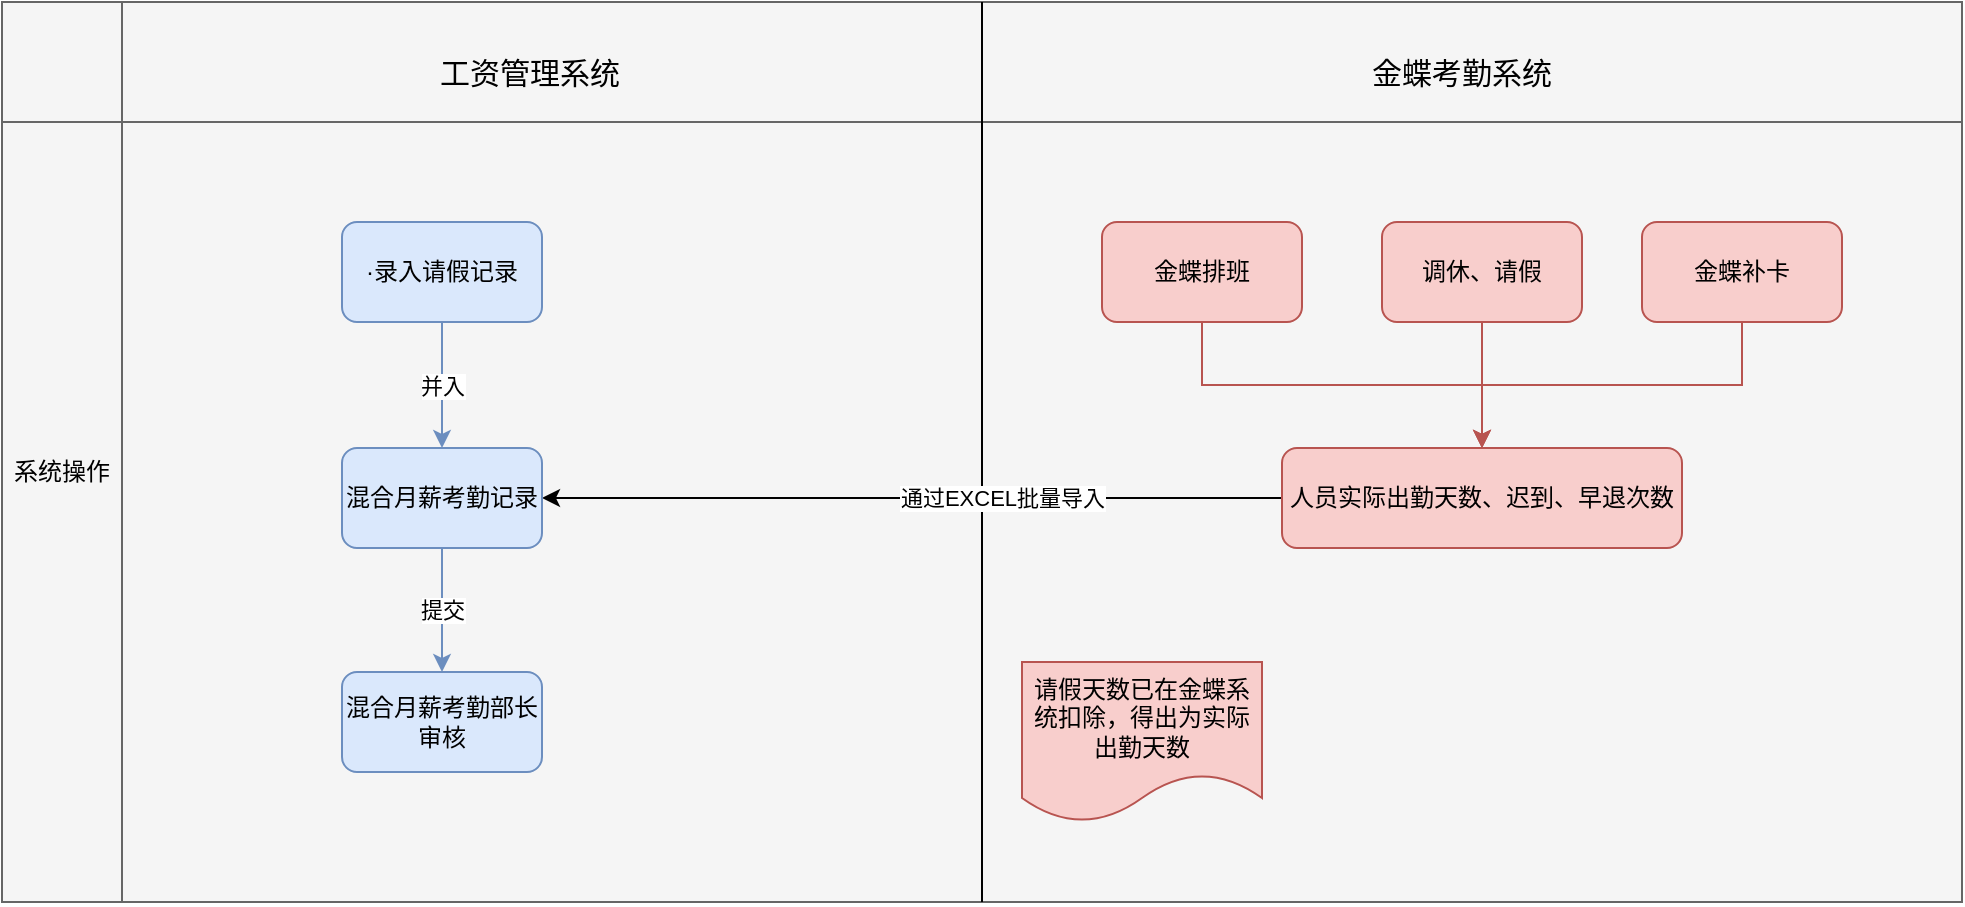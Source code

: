 <mxfile version="21.3.2" type="github">
  <diagram name="第 1 页" id="UyhxKDZ9zvRZfNR0HZjZ">
    <mxGraphModel dx="1195" dy="663" grid="1" gridSize="10" guides="1" tooltips="1" connect="1" arrows="1" fold="1" page="1" pageScale="1" pageWidth="827" pageHeight="1169" math="0" shadow="0">
      <root>
        <mxCell id="0" />
        <mxCell id="1" parent="0" />
        <mxCell id="W2azDIEuIdSydA81i-fa-2" value="" style="shape=internalStorage;whiteSpace=wrap;html=1;backgroundOutline=1;dx=60;dy=60;fillColor=#f5f5f5;strokeColor=#666666;fontColor=#333333;" vertex="1" parent="1">
          <mxGeometry x="90" y="200" width="980" height="450" as="geometry" />
        </mxCell>
        <mxCell id="W2azDIEuIdSydA81i-fa-3" value="" style="endArrow=none;html=1;rounded=0;entryX=0.5;entryY=0;entryDx=0;entryDy=0;exitX=0.5;exitY=1;exitDx=0;exitDy=0;" edge="1" parent="1" source="W2azDIEuIdSydA81i-fa-2" target="W2azDIEuIdSydA81i-fa-2">
          <mxGeometry width="50" height="50" relative="1" as="geometry">
            <mxPoint x="390" y="430" as="sourcePoint" />
            <mxPoint x="440" y="380" as="targetPoint" />
          </mxGeometry>
        </mxCell>
        <mxCell id="W2azDIEuIdSydA81i-fa-13" value="并入" style="edgeStyle=orthogonalEdgeStyle;rounded=0;orthogonalLoop=1;jettySize=auto;html=1;exitX=0.5;exitY=1;exitDx=0;exitDy=0;fillColor=#dae8fc;strokeColor=#6c8ebf;" edge="1" parent="1" source="W2azDIEuIdSydA81i-fa-4" target="W2azDIEuIdSydA81i-fa-12">
          <mxGeometry relative="1" as="geometry" />
        </mxCell>
        <mxCell id="W2azDIEuIdSydA81i-fa-4" value="·录入请假记录" style="rounded=1;whiteSpace=wrap;html=1;fillColor=#dae8fc;strokeColor=#6c8ebf;" vertex="1" parent="1">
          <mxGeometry x="260" y="310" width="100" height="50" as="geometry" />
        </mxCell>
        <mxCell id="W2azDIEuIdSydA81i-fa-8" style="edgeStyle=orthogonalEdgeStyle;rounded=0;orthogonalLoop=1;jettySize=auto;html=1;exitX=0.5;exitY=1;exitDx=0;exitDy=0;fillColor=#f8cecc;strokeColor=#b85450;" edge="1" parent="1" source="W2azDIEuIdSydA81i-fa-5" target="W2azDIEuIdSydA81i-fa-6">
          <mxGeometry relative="1" as="geometry" />
        </mxCell>
        <mxCell id="W2azDIEuIdSydA81i-fa-5" value="金蝶排班" style="rounded=1;whiteSpace=wrap;html=1;fillColor=#f8cecc;strokeColor=#b85450;" vertex="1" parent="1">
          <mxGeometry x="640" y="310" width="100" height="50" as="geometry" />
        </mxCell>
        <mxCell id="W2azDIEuIdSydA81i-fa-14" value="通过EXCEL批量导入" style="edgeStyle=orthogonalEdgeStyle;rounded=0;orthogonalLoop=1;jettySize=auto;html=1;exitX=0;exitY=0.5;exitDx=0;exitDy=0;entryX=1;entryY=0.5;entryDx=0;entryDy=0;" edge="1" parent="1" source="W2azDIEuIdSydA81i-fa-6" target="W2azDIEuIdSydA81i-fa-12">
          <mxGeometry x="-0.243" relative="1" as="geometry">
            <mxPoint as="offset" />
          </mxGeometry>
        </mxCell>
        <mxCell id="W2azDIEuIdSydA81i-fa-6" value="人员实际出勤天数、迟到、早退次数" style="rounded=1;whiteSpace=wrap;html=1;fillColor=#f8cecc;strokeColor=#b85450;" vertex="1" parent="1">
          <mxGeometry x="730" y="423" width="200" height="50" as="geometry" />
        </mxCell>
        <mxCell id="W2azDIEuIdSydA81i-fa-9" style="edgeStyle=orthogonalEdgeStyle;rounded=0;orthogonalLoop=1;jettySize=auto;html=1;exitX=0.5;exitY=1;exitDx=0;exitDy=0;entryX=0.5;entryY=0;entryDx=0;entryDy=0;fillColor=#f8cecc;strokeColor=#b85450;" edge="1" parent="1" source="W2azDIEuIdSydA81i-fa-7" target="W2azDIEuIdSydA81i-fa-6">
          <mxGeometry relative="1" as="geometry">
            <mxPoint x="830" y="410" as="targetPoint" />
          </mxGeometry>
        </mxCell>
        <mxCell id="W2azDIEuIdSydA81i-fa-7" value="金蝶补卡" style="rounded=1;whiteSpace=wrap;html=1;fillColor=#f8cecc;strokeColor=#b85450;" vertex="1" parent="1">
          <mxGeometry x="910" y="310" width="100" height="50" as="geometry" />
        </mxCell>
        <mxCell id="W2azDIEuIdSydA81i-fa-11" style="edgeStyle=orthogonalEdgeStyle;rounded=0;orthogonalLoop=1;jettySize=auto;html=1;exitX=0.5;exitY=1;exitDx=0;exitDy=0;entryX=0.5;entryY=0;entryDx=0;entryDy=0;fillColor=#f8cecc;strokeColor=#b85450;" edge="1" parent="1" source="W2azDIEuIdSydA81i-fa-10" target="W2azDIEuIdSydA81i-fa-6">
          <mxGeometry relative="1" as="geometry" />
        </mxCell>
        <mxCell id="W2azDIEuIdSydA81i-fa-10" value="调休、请假" style="rounded=1;whiteSpace=wrap;html=1;fillColor=#f8cecc;strokeColor=#b85450;" vertex="1" parent="1">
          <mxGeometry x="780" y="310" width="100" height="50" as="geometry" />
        </mxCell>
        <mxCell id="W2azDIEuIdSydA81i-fa-16" value="提交" style="edgeStyle=orthogonalEdgeStyle;rounded=0;orthogonalLoop=1;jettySize=auto;html=1;exitX=0.5;exitY=1;exitDx=0;exitDy=0;entryX=0.5;entryY=0;entryDx=0;entryDy=0;fillColor=#dae8fc;strokeColor=#6c8ebf;" edge="1" parent="1" source="W2azDIEuIdSydA81i-fa-12" target="W2azDIEuIdSydA81i-fa-15">
          <mxGeometry relative="1" as="geometry" />
        </mxCell>
        <mxCell id="W2azDIEuIdSydA81i-fa-12" value="混合月薪考勤记录" style="rounded=1;whiteSpace=wrap;html=1;fillColor=#dae8fc;strokeColor=#6c8ebf;" vertex="1" parent="1">
          <mxGeometry x="260" y="423" width="100" height="50" as="geometry" />
        </mxCell>
        <mxCell id="W2azDIEuIdSydA81i-fa-15" value="混合月薪考勤部长审核" style="rounded=1;whiteSpace=wrap;html=1;fillColor=#dae8fc;strokeColor=#6c8ebf;" vertex="1" parent="1">
          <mxGeometry x="260" y="535" width="100" height="50" as="geometry" />
        </mxCell>
        <mxCell id="W2azDIEuIdSydA81i-fa-17" value="系统操作" style="text;html=1;strokeColor=none;fillColor=none;align=center;verticalAlign=middle;whiteSpace=wrap;rounded=0;" vertex="1" parent="1">
          <mxGeometry x="90" y="420" width="60" height="30" as="geometry" />
        </mxCell>
        <mxCell id="W2azDIEuIdSydA81i-fa-18" value="工资管理系统" style="text;html=1;strokeColor=none;fillColor=none;align=center;verticalAlign=middle;whiteSpace=wrap;rounded=0;fontSize=15;" vertex="1" parent="1">
          <mxGeometry x="294" y="220" width="120" height="30" as="geometry" />
        </mxCell>
        <mxCell id="W2azDIEuIdSydA81i-fa-19" value="金蝶考勤系统" style="text;html=1;strokeColor=none;fillColor=none;align=center;verticalAlign=middle;whiteSpace=wrap;rounded=0;fontSize=15;" vertex="1" parent="1">
          <mxGeometry x="760" y="220" width="120" height="30" as="geometry" />
        </mxCell>
        <mxCell id="W2azDIEuIdSydA81i-fa-22" value="请假天数已在金蝶系统扣除，得出为实际出勤天数" style="shape=document;whiteSpace=wrap;html=1;boundedLbl=1;fillColor=#f8cecc;strokeColor=#b85450;" vertex="1" parent="1">
          <mxGeometry x="600" y="530" width="120" height="80" as="geometry" />
        </mxCell>
      </root>
    </mxGraphModel>
  </diagram>
</mxfile>
